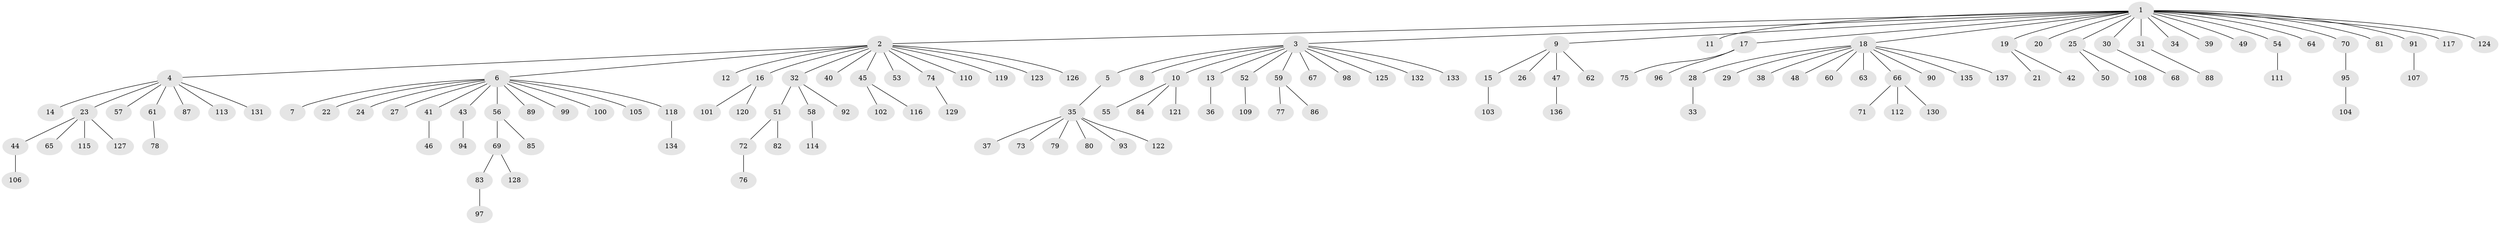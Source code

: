 // Generated by graph-tools (version 1.1) at 2025/35/03/09/25 02:35:48]
// undirected, 137 vertices, 136 edges
graph export_dot {
graph [start="1"]
  node [color=gray90,style=filled];
  1;
  2;
  3;
  4;
  5;
  6;
  7;
  8;
  9;
  10;
  11;
  12;
  13;
  14;
  15;
  16;
  17;
  18;
  19;
  20;
  21;
  22;
  23;
  24;
  25;
  26;
  27;
  28;
  29;
  30;
  31;
  32;
  33;
  34;
  35;
  36;
  37;
  38;
  39;
  40;
  41;
  42;
  43;
  44;
  45;
  46;
  47;
  48;
  49;
  50;
  51;
  52;
  53;
  54;
  55;
  56;
  57;
  58;
  59;
  60;
  61;
  62;
  63;
  64;
  65;
  66;
  67;
  68;
  69;
  70;
  71;
  72;
  73;
  74;
  75;
  76;
  77;
  78;
  79;
  80;
  81;
  82;
  83;
  84;
  85;
  86;
  87;
  88;
  89;
  90;
  91;
  92;
  93;
  94;
  95;
  96;
  97;
  98;
  99;
  100;
  101;
  102;
  103;
  104;
  105;
  106;
  107;
  108;
  109;
  110;
  111;
  112;
  113;
  114;
  115;
  116;
  117;
  118;
  119;
  120;
  121;
  122;
  123;
  124;
  125;
  126;
  127;
  128;
  129;
  130;
  131;
  132;
  133;
  134;
  135;
  136;
  137;
  1 -- 2;
  1 -- 3;
  1 -- 9;
  1 -- 11;
  1 -- 17;
  1 -- 18;
  1 -- 19;
  1 -- 20;
  1 -- 25;
  1 -- 30;
  1 -- 31;
  1 -- 34;
  1 -- 39;
  1 -- 49;
  1 -- 54;
  1 -- 64;
  1 -- 70;
  1 -- 81;
  1 -- 91;
  1 -- 117;
  1 -- 124;
  2 -- 4;
  2 -- 6;
  2 -- 12;
  2 -- 16;
  2 -- 32;
  2 -- 40;
  2 -- 45;
  2 -- 53;
  2 -- 74;
  2 -- 110;
  2 -- 119;
  2 -- 123;
  2 -- 126;
  3 -- 5;
  3 -- 8;
  3 -- 10;
  3 -- 13;
  3 -- 52;
  3 -- 59;
  3 -- 67;
  3 -- 98;
  3 -- 125;
  3 -- 132;
  3 -- 133;
  4 -- 14;
  4 -- 23;
  4 -- 57;
  4 -- 61;
  4 -- 87;
  4 -- 113;
  4 -- 131;
  5 -- 35;
  6 -- 7;
  6 -- 22;
  6 -- 24;
  6 -- 27;
  6 -- 41;
  6 -- 43;
  6 -- 56;
  6 -- 89;
  6 -- 99;
  6 -- 100;
  6 -- 105;
  6 -- 118;
  9 -- 15;
  9 -- 26;
  9 -- 47;
  9 -- 62;
  10 -- 55;
  10 -- 84;
  10 -- 121;
  13 -- 36;
  15 -- 103;
  16 -- 101;
  16 -- 120;
  17 -- 75;
  17 -- 96;
  18 -- 28;
  18 -- 29;
  18 -- 38;
  18 -- 48;
  18 -- 60;
  18 -- 63;
  18 -- 66;
  18 -- 90;
  18 -- 135;
  18 -- 137;
  19 -- 21;
  19 -- 42;
  23 -- 44;
  23 -- 65;
  23 -- 115;
  23 -- 127;
  25 -- 50;
  25 -- 108;
  28 -- 33;
  30 -- 68;
  31 -- 88;
  32 -- 51;
  32 -- 58;
  32 -- 92;
  35 -- 37;
  35 -- 73;
  35 -- 79;
  35 -- 80;
  35 -- 93;
  35 -- 122;
  41 -- 46;
  43 -- 94;
  44 -- 106;
  45 -- 102;
  45 -- 116;
  47 -- 136;
  51 -- 72;
  51 -- 82;
  52 -- 109;
  54 -- 111;
  56 -- 69;
  56 -- 85;
  58 -- 114;
  59 -- 77;
  59 -- 86;
  61 -- 78;
  66 -- 71;
  66 -- 112;
  66 -- 130;
  69 -- 83;
  69 -- 128;
  70 -- 95;
  72 -- 76;
  74 -- 129;
  83 -- 97;
  91 -- 107;
  95 -- 104;
  118 -- 134;
}
